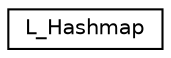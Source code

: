 digraph "Graphical Class Hierarchy"
{
 // LATEX_PDF_SIZE
  edge [fontname="Helvetica",fontsize="10",labelfontname="Helvetica",labelfontsize="10"];
  node [fontname="Helvetica",fontsize="10",shape=record];
  rankdir="LR";
  Node0 [label="L_Hashmap",height=0.2,width=0.4,color="black", fillcolor="white", style="filled",URL="$struct_l___hashmap.html",tooltip=" "];
}
